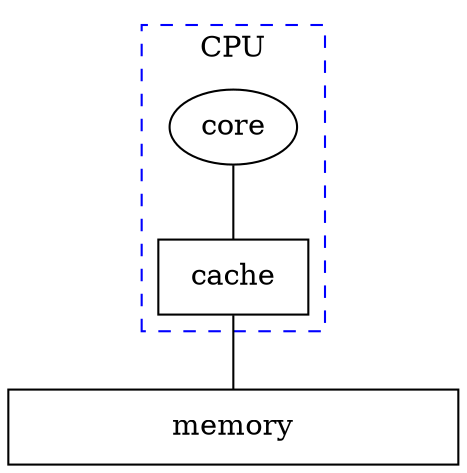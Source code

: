 digraph machine {
        node[shape=box];
        edge[arrowhead=none];
        subgraph clustercpu {
                style="dashed";
                color=blue;
                label="CPU";
                core[shape=ellipse];
                cache[width=1];
        }
        core -> cache;
        cache -> memory;
        memory[width=3];
}